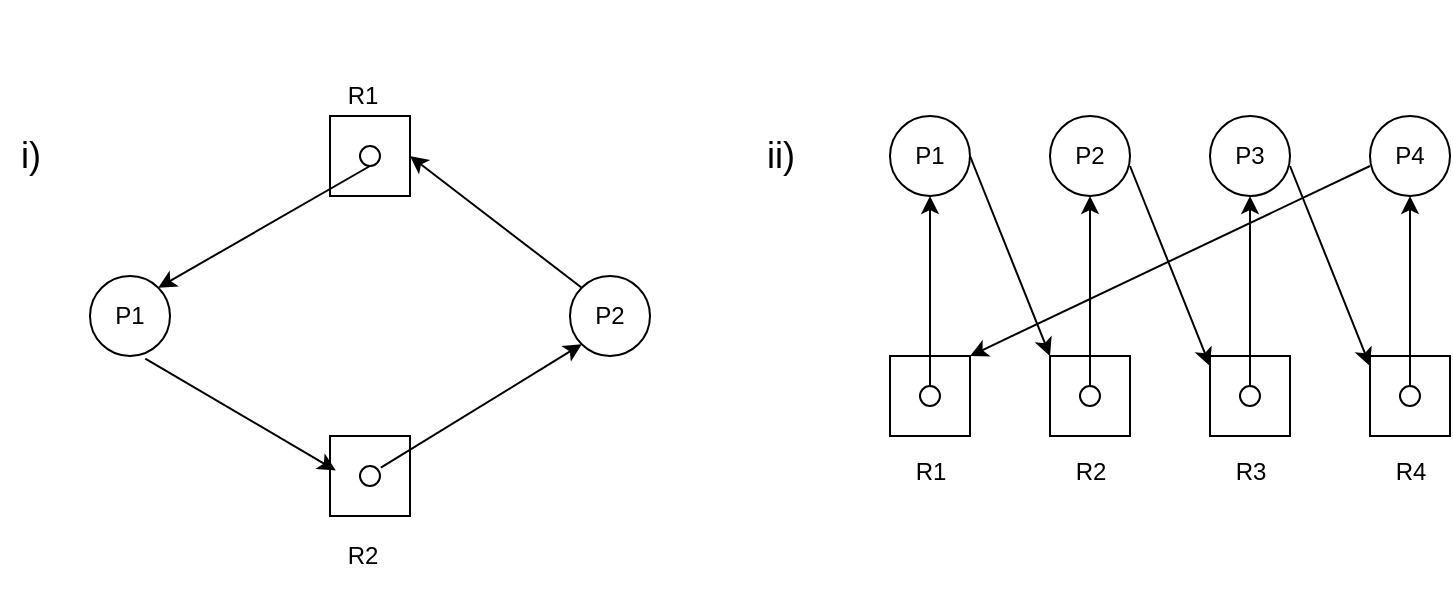 <mxfile version="20.3.3" type="device" pages="5"><diagram id="v3LoncxgX8jUWEHMxfAO" name="a"><mxGraphModel dx="944" dy="466" grid="1" gridSize="10" guides="1" tooltips="1" connect="1" arrows="1" fold="1" page="1" pageScale="1" pageWidth="827" pageHeight="1169" math="0" shadow="0"><root><mxCell id="0"/><mxCell id="1" parent="0"/><mxCell id="TJYvFnx91xzPyzdWBBf9-1" value="" style="rounded=0;whiteSpace=wrap;html=1;" vertex="1" parent="1"><mxGeometry x="240" y="120" width="40" height="40" as="geometry"/></mxCell><mxCell id="TJYvFnx91xzPyzdWBBf9-2" value="" style="ellipse;whiteSpace=wrap;html=1;aspect=fixed;" vertex="1" parent="1"><mxGeometry x="255" y="135" width="10" height="10" as="geometry"/></mxCell><mxCell id="TJYvFnx91xzPyzdWBBf9-3" value="" style="rounded=0;whiteSpace=wrap;html=1;" vertex="1" parent="1"><mxGeometry x="240" y="280" width="40" height="40" as="geometry"/></mxCell><mxCell id="TJYvFnx91xzPyzdWBBf9-4" value="" style="ellipse;whiteSpace=wrap;html=1;aspect=fixed;" vertex="1" parent="1"><mxGeometry x="255" y="295" width="10" height="10" as="geometry"/></mxCell><mxCell id="qr7Y1spGfUDi6qRzNvLR-1" value="P1" style="ellipse;whiteSpace=wrap;html=1;aspect=fixed;" vertex="1" parent="1"><mxGeometry x="120" y="200" width="40" height="40" as="geometry"/></mxCell><mxCell id="qr7Y1spGfUDi6qRzNvLR-2" value="P2" style="ellipse;whiteSpace=wrap;html=1;aspect=fixed;" vertex="1" parent="1"><mxGeometry x="360" y="200" width="40" height="40" as="geometry"/></mxCell><mxCell id="qr7Y1spGfUDi6qRzNvLR-3" value="&lt;font style=&quot;font-size: 12px;&quot;&gt;R1&lt;/font&gt;" style="text;html=1;align=center;verticalAlign=middle;resizable=0;points=[];autosize=1;strokeColor=none;fillColor=none;fontSize=48;" vertex="1" parent="1"><mxGeometry x="236" y="62" width="40" height="70" as="geometry"/></mxCell><mxCell id="qr7Y1spGfUDi6qRzNvLR-4" value="&lt;font style=&quot;font-size: 12px;&quot;&gt;R2&lt;/font&gt;" style="text;html=1;align=center;verticalAlign=middle;resizable=0;points=[];autosize=1;strokeColor=none;fillColor=none;fontSize=48;" vertex="1" parent="1"><mxGeometry x="236" y="292" width="40" height="70" as="geometry"/></mxCell><mxCell id="qr7Y1spGfUDi6qRzNvLR-5" value="" style="endArrow=classic;html=1;rounded=0;fontSize=12;exitX=0.5;exitY=1;exitDx=0;exitDy=0;entryX=1;entryY=0;entryDx=0;entryDy=0;" edge="1" parent="1" source="TJYvFnx91xzPyzdWBBf9-2" target="qr7Y1spGfUDi6qRzNvLR-1"><mxGeometry width="50" height="50" relative="1" as="geometry"><mxPoint x="140" y="200" as="sourcePoint"/><mxPoint x="190" y="150" as="targetPoint"/></mxGeometry></mxCell><mxCell id="qr7Y1spGfUDi6qRzNvLR-6" value="" style="endArrow=classic;html=1;rounded=0;fontSize=12;exitX=0.736;exitY=0.055;exitDx=0;exitDy=0;entryX=0;entryY=1;entryDx=0;entryDy=0;exitPerimeter=0;" edge="1" parent="1" source="qr7Y1spGfUDi6qRzNvLR-4" target="qr7Y1spGfUDi6qRzNvLR-2"><mxGeometry width="50" height="50" relative="1" as="geometry"><mxPoint x="308.93" y="200" as="sourcePoint"/><mxPoint x="203.072" y="260.858" as="targetPoint"/></mxGeometry></mxCell><mxCell id="qr7Y1spGfUDi6qRzNvLR-7" value="" style="endArrow=classic;html=1;rounded=0;fontSize=12;exitX=0.691;exitY=1.032;exitDx=0;exitDy=0;entryX=0.173;entryY=0.075;entryDx=0;entryDy=0;exitPerimeter=0;entryPerimeter=0;" edge="1" parent="1" source="qr7Y1spGfUDi6qRzNvLR-1" target="qr7Y1spGfUDi6qRzNvLR-4"><mxGeometry width="50" height="50" relative="1" as="geometry"><mxPoint x="215.86" y="269.57" as="sourcePoint"/><mxPoint x="110.002" y="330.428" as="targetPoint"/></mxGeometry></mxCell><mxCell id="qr7Y1spGfUDi6qRzNvLR-8" value="" style="endArrow=classic;html=1;rounded=0;fontSize=12;exitX=0;exitY=0;exitDx=0;exitDy=0;entryX=1;entryY=0.5;entryDx=0;entryDy=0;" edge="1" parent="1" source="qr7Y1spGfUDi6qRzNvLR-2" target="TJYvFnx91xzPyzdWBBf9-1"><mxGeometry width="50" height="50" relative="1" as="geometry"><mxPoint x="290" y="175" as="sourcePoint"/><mxPoint x="184.142" y="235.858" as="targetPoint"/></mxGeometry></mxCell><mxCell id="qr7Y1spGfUDi6qRzNvLR-10" value="P1" style="ellipse;whiteSpace=wrap;html=1;aspect=fixed;" vertex="1" parent="1"><mxGeometry x="520" y="120" width="40" height="40" as="geometry"/></mxCell><mxCell id="qr7Y1spGfUDi6qRzNvLR-11" value="P2" style="ellipse;whiteSpace=wrap;html=1;aspect=fixed;" vertex="1" parent="1"><mxGeometry x="600" y="120" width="40" height="40" as="geometry"/></mxCell><mxCell id="qr7Y1spGfUDi6qRzNvLR-12" value="P3" style="ellipse;whiteSpace=wrap;html=1;aspect=fixed;" vertex="1" parent="1"><mxGeometry x="680" y="120" width="40" height="40" as="geometry"/></mxCell><mxCell id="qr7Y1spGfUDi6qRzNvLR-13" value="P4" style="ellipse;whiteSpace=wrap;html=1;aspect=fixed;" vertex="1" parent="1"><mxGeometry x="760" y="120" width="40" height="40" as="geometry"/></mxCell><mxCell id="qr7Y1spGfUDi6qRzNvLR-14" value="" style="rounded=0;whiteSpace=wrap;html=1;" vertex="1" parent="1"><mxGeometry x="520" y="240" width="40" height="40" as="geometry"/></mxCell><mxCell id="qr7Y1spGfUDi6qRzNvLR-22" style="edgeStyle=orthogonalEdgeStyle;rounded=0;orthogonalLoop=1;jettySize=auto;html=1;exitX=0.5;exitY=0;exitDx=0;exitDy=0;entryX=0.5;entryY=1;entryDx=0;entryDy=0;fontSize=12;" edge="1" parent="1" source="qr7Y1spGfUDi6qRzNvLR-15" target="qr7Y1spGfUDi6qRzNvLR-10"><mxGeometry relative="1" as="geometry"/></mxCell><mxCell id="qr7Y1spGfUDi6qRzNvLR-15" value="" style="ellipse;whiteSpace=wrap;html=1;aspect=fixed;" vertex="1" parent="1"><mxGeometry x="535" y="255" width="10" height="10" as="geometry"/></mxCell><mxCell id="qr7Y1spGfUDi6qRzNvLR-16" value="" style="rounded=0;whiteSpace=wrap;html=1;" vertex="1" parent="1"><mxGeometry x="600" y="240" width="40" height="40" as="geometry"/></mxCell><mxCell id="qr7Y1spGfUDi6qRzNvLR-24" style="edgeStyle=orthogonalEdgeStyle;rounded=0;orthogonalLoop=1;jettySize=auto;html=1;exitX=0.5;exitY=0;exitDx=0;exitDy=0;entryX=0.5;entryY=1;entryDx=0;entryDy=0;fontSize=12;" edge="1" parent="1" source="qr7Y1spGfUDi6qRzNvLR-17" target="qr7Y1spGfUDi6qRzNvLR-11"><mxGeometry relative="1" as="geometry"/></mxCell><mxCell id="qr7Y1spGfUDi6qRzNvLR-17" value="" style="ellipse;whiteSpace=wrap;html=1;aspect=fixed;" vertex="1" parent="1"><mxGeometry x="615" y="255" width="10" height="10" as="geometry"/></mxCell><mxCell id="qr7Y1spGfUDi6qRzNvLR-18" value="" style="rounded=0;whiteSpace=wrap;html=1;" vertex="1" parent="1"><mxGeometry x="680" y="240" width="40" height="40" as="geometry"/></mxCell><mxCell id="qr7Y1spGfUDi6qRzNvLR-26" style="edgeStyle=orthogonalEdgeStyle;rounded=0;orthogonalLoop=1;jettySize=auto;html=1;entryX=0.5;entryY=1;entryDx=0;entryDy=0;fontSize=12;" edge="1" parent="1" source="qr7Y1spGfUDi6qRzNvLR-19" target="qr7Y1spGfUDi6qRzNvLR-12"><mxGeometry relative="1" as="geometry"/></mxCell><mxCell id="qr7Y1spGfUDi6qRzNvLR-19" value="" style="ellipse;whiteSpace=wrap;html=1;aspect=fixed;" vertex="1" parent="1"><mxGeometry x="695" y="255" width="10" height="10" as="geometry"/></mxCell><mxCell id="qr7Y1spGfUDi6qRzNvLR-20" value="" style="rounded=0;whiteSpace=wrap;html=1;" vertex="1" parent="1"><mxGeometry x="760" y="240" width="40" height="40" as="geometry"/></mxCell><mxCell id="qr7Y1spGfUDi6qRzNvLR-23" style="edgeStyle=orthogonalEdgeStyle;rounded=0;orthogonalLoop=1;jettySize=auto;html=1;exitX=0.5;exitY=0;exitDx=0;exitDy=0;entryX=0.5;entryY=1;entryDx=0;entryDy=0;fontSize=12;" edge="1" parent="1" source="qr7Y1spGfUDi6qRzNvLR-21" target="qr7Y1spGfUDi6qRzNvLR-13"><mxGeometry relative="1" as="geometry"/></mxCell><mxCell id="qr7Y1spGfUDi6qRzNvLR-21" value="" style="ellipse;whiteSpace=wrap;html=1;aspect=fixed;" vertex="1" parent="1"><mxGeometry x="775" y="255" width="10" height="10" as="geometry"/></mxCell><mxCell id="qr7Y1spGfUDi6qRzNvLR-27" value="" style="endArrow=classic;html=1;rounded=0;fontSize=12;entryX=0;entryY=0;entryDx=0;entryDy=0;exitX=1;exitY=0.5;exitDx=0;exitDy=0;" edge="1" parent="1" source="qr7Y1spGfUDi6qRzNvLR-10" target="qr7Y1spGfUDi6qRzNvLR-16"><mxGeometry width="50" height="50" relative="1" as="geometry"><mxPoint x="560" y="150" as="sourcePoint"/><mxPoint x="655.28" y="205.97" as="targetPoint"/></mxGeometry></mxCell><mxCell id="qr7Y1spGfUDi6qRzNvLR-28" value="" style="endArrow=classic;html=1;rounded=0;fontSize=12;entryX=0;entryY=0;entryDx=0;entryDy=0;exitX=1;exitY=0.5;exitDx=0;exitDy=0;" edge="1" parent="1"><mxGeometry width="50" height="50" relative="1" as="geometry"><mxPoint x="640.0" y="145" as="sourcePoint"/><mxPoint x="680" y="245" as="targetPoint"/></mxGeometry></mxCell><mxCell id="qr7Y1spGfUDi6qRzNvLR-29" value="" style="endArrow=classic;html=1;rounded=0;fontSize=12;entryX=0;entryY=0;entryDx=0;entryDy=0;exitX=1;exitY=0.5;exitDx=0;exitDy=0;" edge="1" parent="1"><mxGeometry width="50" height="50" relative="1" as="geometry"><mxPoint x="720.0" y="145" as="sourcePoint"/><mxPoint x="760" y="245" as="targetPoint"/></mxGeometry></mxCell><mxCell id="qr7Y1spGfUDi6qRzNvLR-30" value="" style="endArrow=classic;html=1;rounded=0;fontSize=12;exitX=0.5;exitY=1;exitDx=0;exitDy=0;entryX=1;entryY=0;entryDx=0;entryDy=0;" edge="1" parent="1" target="qr7Y1spGfUDi6qRzNvLR-14"><mxGeometry width="50" height="50" relative="1" as="geometry"><mxPoint x="760" y="145" as="sourcePoint"/><mxPoint x="654.142" y="205.858" as="targetPoint"/></mxGeometry></mxCell><mxCell id="qr7Y1spGfUDi6qRzNvLR-31" value="&lt;font style=&quot;font-size: 18px;&quot;&gt;i)&lt;/font&gt;" style="text;html=1;align=center;verticalAlign=middle;resizable=0;points=[];autosize=1;strokeColor=none;fillColor=none;fontSize=12;" vertex="1" parent="1"><mxGeometry x="75" y="120" width="30" height="40" as="geometry"/></mxCell><mxCell id="qr7Y1spGfUDi6qRzNvLR-32" value="&lt;font style=&quot;font-size: 18px;&quot;&gt;ii)&lt;/font&gt;" style="text;html=1;align=center;verticalAlign=middle;resizable=0;points=[];autosize=1;strokeColor=none;fillColor=none;fontSize=12;" vertex="1" parent="1"><mxGeometry x="445" y="120" width="40" height="40" as="geometry"/></mxCell><mxCell id="qr7Y1spGfUDi6qRzNvLR-33" value="&lt;font style=&quot;font-size: 12px;&quot;&gt;R2&lt;/font&gt;" style="text;html=1;align=center;verticalAlign=middle;resizable=0;points=[];autosize=1;strokeColor=none;fillColor=none;fontSize=48;" vertex="1" parent="1"><mxGeometry x="600" y="250" width="40" height="70" as="geometry"/></mxCell><mxCell id="qr7Y1spGfUDi6qRzNvLR-34" value="&lt;font style=&quot;font-size: 12px;&quot;&gt;R1&lt;/font&gt;" style="text;html=1;align=center;verticalAlign=middle;resizable=0;points=[];autosize=1;strokeColor=none;fillColor=none;fontSize=48;" vertex="1" parent="1"><mxGeometry x="520" y="250" width="40" height="70" as="geometry"/></mxCell><mxCell id="qr7Y1spGfUDi6qRzNvLR-35" value="&lt;font style=&quot;font-size: 12px;&quot;&gt;R3&lt;/font&gt;" style="text;html=1;align=center;verticalAlign=middle;resizable=0;points=[];autosize=1;strokeColor=none;fillColor=none;fontSize=48;" vertex="1" parent="1"><mxGeometry x="680" y="250" width="40" height="70" as="geometry"/></mxCell><mxCell id="qr7Y1spGfUDi6qRzNvLR-36" value="&lt;font style=&quot;font-size: 12px;&quot;&gt;R4&lt;/font&gt;" style="text;html=1;align=center;verticalAlign=middle;resizable=0;points=[];autosize=1;strokeColor=none;fillColor=none;fontSize=48;" vertex="1" parent="1"><mxGeometry x="760" y="250" width="40" height="70" as="geometry"/></mxCell></root></mxGraphModel></diagram><diagram id="GZZbVJh6uhakRV_mck1b" name="b"><mxGraphModel dx="1038" dy="1682" grid="1" gridSize="10" guides="1" tooltips="1" connect="1" arrows="1" fold="1" page="1" pageScale="1" pageWidth="827" pageHeight="1169" math="0" shadow="0"><root><mxCell id="0"/><mxCell id="1" parent="0"/><mxCell id="VwDyxKgdgccK2MqTfY1r-1" value="P1" style="ellipse;whiteSpace=wrap;html=1;aspect=fixed;" vertex="1" parent="1"><mxGeometry x="160" y="120" width="40" height="40" as="geometry"/></mxCell><mxCell id="VwDyxKgdgccK2MqTfY1r-2" value="P3" style="ellipse;whiteSpace=wrap;html=1;aspect=fixed;" vertex="1" parent="1"><mxGeometry x="480" y="120" width="40" height="40" as="geometry"/></mxCell><mxCell id="VwDyxKgdgccK2MqTfY1r-3" value="P2" style="ellipse;whiteSpace=wrap;html=1;aspect=fixed;" vertex="1" parent="1"><mxGeometry x="320" y="120" width="40" height="40" as="geometry"/></mxCell><mxCell id="VwDyxKgdgccK2MqTfY1r-5" value="" style="rounded=0;whiteSpace=wrap;html=1;" vertex="1" parent="1"><mxGeometry x="240" y="40" width="40" height="40" as="geometry"/></mxCell><mxCell id="VwDyxKgdgccK2MqTfY1r-6" value="" style="ellipse;whiteSpace=wrap;html=1;aspect=fixed;" vertex="1" parent="1"><mxGeometry x="255" y="55" width="10" height="10" as="geometry"/></mxCell><mxCell id="VwDyxKgdgccK2MqTfY1r-7" value="" style="rounded=0;whiteSpace=wrap;html=1;" vertex="1" parent="1"><mxGeometry x="400" y="40" width="40" height="40" as="geometry"/></mxCell><mxCell id="VwDyxKgdgccK2MqTfY1r-8" value="" style="ellipse;whiteSpace=wrap;html=1;aspect=fixed;" vertex="1" parent="1"><mxGeometry x="415" y="55" width="10" height="10" as="geometry"/></mxCell><mxCell id="VwDyxKgdgccK2MqTfY1r-9" value="" style="rounded=0;whiteSpace=wrap;html=1;" vertex="1" parent="1"><mxGeometry x="240" y="200" width="40" height="40" as="geometry"/></mxCell><mxCell id="VwDyxKgdgccK2MqTfY1r-10" value="" style="ellipse;whiteSpace=wrap;html=1;aspect=fixed;" vertex="1" parent="1"><mxGeometry x="254" y="207" width="10" height="10" as="geometry"/></mxCell><mxCell id="VwDyxKgdgccK2MqTfY1r-11" value="" style="ellipse;whiteSpace=wrap;html=1;aspect=fixed;" vertex="1" parent="1"><mxGeometry x="255" y="225" width="10" height="10" as="geometry"/></mxCell><mxCell id="VwDyxKgdgccK2MqTfY1r-12" value="R1" style="text;html=1;align=center;verticalAlign=middle;resizable=0;points=[];autosize=1;strokeColor=none;fillColor=none;" vertex="1" parent="1"><mxGeometry x="270" y="15" width="40" height="30" as="geometry"/></mxCell><mxCell id="VwDyxKgdgccK2MqTfY1r-13" value="R2" style="text;html=1;align=center;verticalAlign=middle;resizable=0;points=[];autosize=1;strokeColor=none;fillColor=none;" vertex="1" parent="1"><mxGeometry x="440" y="15" width="40" height="30" as="geometry"/></mxCell><mxCell id="VwDyxKgdgccK2MqTfY1r-14" value="R3" style="text;html=1;align=center;verticalAlign=middle;resizable=0;points=[];autosize=1;strokeColor=none;fillColor=none;" vertex="1" parent="1"><mxGeometry x="200" y="210" width="40" height="30" as="geometry"/></mxCell><mxCell id="VwDyxKgdgccK2MqTfY1r-16" value="" style="endArrow=classic;html=1;rounded=0;exitX=0.5;exitY=0;exitDx=0;exitDy=0;entryX=0;entryY=1;entryDx=0;entryDy=0;" edge="1" parent="1" source="VwDyxKgdgccK2MqTfY1r-1" target="VwDyxKgdgccK2MqTfY1r-5"><mxGeometry width="50" height="50" relative="1" as="geometry"><mxPoint x="110" y="160" as="sourcePoint"/><mxPoint x="160" y="110" as="targetPoint"/></mxGeometry></mxCell><mxCell id="VwDyxKgdgccK2MqTfY1r-17" value="" style="endArrow=classic;html=1;rounded=0;exitX=1;exitY=0.5;exitDx=0;exitDy=0;entryX=0;entryY=1;entryDx=0;entryDy=0;" edge="1" parent="1" source="VwDyxKgdgccK2MqTfY1r-10"><mxGeometry width="50" height="50" relative="1" as="geometry"><mxPoint x="280" y="200" as="sourcePoint"/><mxPoint x="340" y="160" as="targetPoint"/></mxGeometry></mxCell><mxCell id="VwDyxKgdgccK2MqTfY1r-18" value="" style="endArrow=classic;html=1;rounded=0;exitX=0.5;exitY=0;exitDx=0;exitDy=0;entryX=0;entryY=1;entryDx=0;entryDy=0;" edge="1" parent="1"><mxGeometry width="50" height="50" relative="1" as="geometry"><mxPoint x="340" y="120" as="sourcePoint"/><mxPoint x="400" y="80" as="targetPoint"/></mxGeometry></mxCell><mxCell id="VwDyxKgdgccK2MqTfY1r-19" value="" style="endArrow=classic;html=1;rounded=0;exitX=0;exitY=1;exitDx=0;exitDy=0;entryX=0.5;entryY=1;entryDx=0;entryDy=0;" edge="1" parent="1" source="VwDyxKgdgccK2MqTfY1r-11" target="VwDyxKgdgccK2MqTfY1r-1"><mxGeometry width="50" height="50" relative="1" as="geometry"><mxPoint x="150" y="240" as="sourcePoint"/><mxPoint x="210" y="200" as="targetPoint"/></mxGeometry></mxCell><mxCell id="VwDyxKgdgccK2MqTfY1r-20" value="" style="endArrow=classic;html=1;rounded=0;exitX=0.5;exitY=1;exitDx=0;exitDy=0;entryX=0;entryY=0;entryDx=0;entryDy=0;" edge="1" parent="1" source="VwDyxKgdgccK2MqTfY1r-8" target="VwDyxKgdgccK2MqTfY1r-2"><mxGeometry width="50" height="50" relative="1" as="geometry"><mxPoint x="462" y="92" as="sourcePoint"/><mxPoint x="538" y="40" as="targetPoint"/></mxGeometry></mxCell><mxCell id="VwDyxKgdgccK2MqTfY1r-21" value="" style="endArrow=classic;html=1;rounded=0;exitX=0;exitY=1;exitDx=0;exitDy=0;entryX=1;entryY=0.75;entryDx=0;entryDy=0;" edge="1" parent="1" source="VwDyxKgdgccK2MqTfY1r-2" target="VwDyxKgdgccK2MqTfY1r-9"><mxGeometry width="50" height="50" relative="1" as="geometry"><mxPoint x="350" y="130" as="sourcePoint"/><mxPoint x="410" y="90" as="targetPoint"/></mxGeometry></mxCell><mxCell id="VwDyxKgdgccK2MqTfY1r-22" value="" style="endArrow=classic;html=1;rounded=0;exitX=0.5;exitY=1;exitDx=0;exitDy=0;entryX=0;entryY=0;entryDx=0;entryDy=0;" edge="1" parent="1"><mxGeometry width="50" height="50" relative="1" as="geometry"><mxPoint x="264" y="65" as="sourcePoint"/><mxPoint x="329.858" y="125.858" as="targetPoint"/></mxGeometry></mxCell><mxCell id="VwDyxKgdgccK2MqTfY1r-23" value="&lt;font style=&quot;font-size: 18px;&quot;&gt;Here P1, P2, and P3 &lt;br&gt;are all deadlocked.&lt;/font&gt;" style="text;html=1;align=center;verticalAlign=middle;resizable=0;points=[];autosize=1;strokeColor=none;fillColor=none;" vertex="1" parent="1"><mxGeometry x="480" y="55" width="190" height="60" as="geometry"/></mxCell><mxCell id="VwDyxKgdgccK2MqTfY1r-24" value="P1" style="ellipse;whiteSpace=wrap;html=1;aspect=fixed;" vertex="1" parent="1"><mxGeometry x="240" y="475" width="40" height="40" as="geometry"/></mxCell><mxCell id="VwDyxKgdgccK2MqTfY1r-25" value="P4" style="ellipse;whiteSpace=wrap;html=1;aspect=fixed;" vertex="1" parent="1"><mxGeometry x="477" y="550" width="40" height="40" as="geometry"/></mxCell><mxCell id="VwDyxKgdgccK2MqTfY1r-26" value="P3" style="ellipse;whiteSpace=wrap;html=1;aspect=fixed;" vertex="1" parent="1"><mxGeometry x="400" y="475" width="40" height="40" as="geometry"/></mxCell><mxCell id="VwDyxKgdgccK2MqTfY1r-27" value="" style="rounded=0;whiteSpace=wrap;html=1;" vertex="1" parent="1"><mxGeometry x="320" y="395" width="40" height="40" as="geometry"/></mxCell><mxCell id="VwDyxKgdgccK2MqTfY1r-28" value="" style="ellipse;whiteSpace=wrap;html=1;aspect=fixed;" vertex="1" parent="1"><mxGeometry x="335" y="420" width="10" height="10" as="geometry"/></mxCell><mxCell id="VwDyxKgdgccK2MqTfY1r-31" value="" style="rounded=0;whiteSpace=wrap;html=1;" vertex="1" parent="1"><mxGeometry x="320" y="555" width="40" height="40" as="geometry"/></mxCell><mxCell id="VwDyxKgdgccK2MqTfY1r-32" value="" style="ellipse;whiteSpace=wrap;html=1;aspect=fixed;" vertex="1" parent="1"><mxGeometry x="334" y="562" width="10" height="10" as="geometry"/></mxCell><mxCell id="VwDyxKgdgccK2MqTfY1r-33" value="" style="ellipse;whiteSpace=wrap;html=1;aspect=fixed;" vertex="1" parent="1"><mxGeometry x="335" y="580" width="10" height="10" as="geometry"/></mxCell><mxCell id="VwDyxKgdgccK2MqTfY1r-34" value="R1" style="text;html=1;align=center;verticalAlign=middle;resizable=0;points=[];autosize=1;strokeColor=none;fillColor=none;" vertex="1" parent="1"><mxGeometry x="350" y="370" width="40" height="30" as="geometry"/></mxCell><mxCell id="VwDyxKgdgccK2MqTfY1r-36" value="R2" style="text;html=1;align=center;verticalAlign=middle;resizable=0;points=[];autosize=1;strokeColor=none;fillColor=none;" vertex="1" parent="1"><mxGeometry x="280" y="565" width="40" height="30" as="geometry"/></mxCell><mxCell id="VwDyxKgdgccK2MqTfY1r-37" value="" style="endArrow=classic;html=1;rounded=0;exitX=0.5;exitY=0;exitDx=0;exitDy=0;entryX=0;entryY=1;entryDx=0;entryDy=0;" edge="1" parent="1" source="VwDyxKgdgccK2MqTfY1r-24" target="VwDyxKgdgccK2MqTfY1r-27"><mxGeometry width="50" height="50" relative="1" as="geometry"><mxPoint x="190" y="515" as="sourcePoint"/><mxPoint x="240" y="465" as="targetPoint"/></mxGeometry></mxCell><mxCell id="VwDyxKgdgccK2MqTfY1r-39" value="" style="endArrow=classic;html=1;rounded=0;exitX=-0.18;exitY=1.267;exitDx=0;exitDy=0;entryX=0;entryY=0.5;entryDx=0;entryDy=0;exitPerimeter=0;" edge="1" parent="1" source="VwDyxKgdgccK2MqTfY1r-34" target="VwDyxKgdgccK2MqTfY1r-48"><mxGeometry width="50" height="50" relative="1" as="geometry"><mxPoint x="420" y="475" as="sourcePoint"/><mxPoint x="480" y="435" as="targetPoint"/></mxGeometry></mxCell><mxCell id="VwDyxKgdgccK2MqTfY1r-40" value="" style="endArrow=classic;html=1;rounded=0;exitX=0;exitY=1;exitDx=0;exitDy=0;entryX=0.5;entryY=1;entryDx=0;entryDy=0;" edge="1" parent="1" source="VwDyxKgdgccK2MqTfY1r-33" target="VwDyxKgdgccK2MqTfY1r-24"><mxGeometry width="50" height="50" relative="1" as="geometry"><mxPoint x="230" y="595" as="sourcePoint"/><mxPoint x="290" y="555" as="targetPoint"/></mxGeometry></mxCell><mxCell id="VwDyxKgdgccK2MqTfY1r-42" value="" style="endArrow=classic;html=1;rounded=0;exitX=1;exitY=0;exitDx=0;exitDy=0;entryX=-0.01;entryY=0.73;entryDx=0;entryDy=0;entryPerimeter=0;" edge="1" parent="1" source="VwDyxKgdgccK2MqTfY1r-32" target="VwDyxKgdgccK2MqTfY1r-25"><mxGeometry width="50" height="50" relative="1" as="geometry"><mxPoint x="430" y="485" as="sourcePoint"/><mxPoint x="490" y="445" as="targetPoint"/></mxGeometry></mxCell><mxCell id="VwDyxKgdgccK2MqTfY1r-43" value="" style="endArrow=classic;html=1;rounded=0;entryX=0;entryY=0;entryDx=0;entryDy=0;" edge="1" parent="1"><mxGeometry width="50" height="50" relative="1" as="geometry"><mxPoint x="344" y="430" as="sourcePoint"/><mxPoint x="409.858" y="480.858" as="targetPoint"/></mxGeometry></mxCell><mxCell id="VwDyxKgdgccK2MqTfY1r-44" value="&lt;span style=&quot;font-size: 18px;&quot;&gt;Resource allocation graph&amp;nbsp;&lt;br&gt;&lt;/span&gt;&lt;span style=&quot;font-size: 18px;&quot;&gt;with a cycle but no deadlock&lt;/span&gt;" style="text;html=1;align=center;verticalAlign=middle;resizable=0;points=[];autosize=1;strokeColor=none;fillColor=none;" vertex="1" parent="1"><mxGeometry x="500" y="455" width="250" height="60" as="geometry"/></mxCell><mxCell id="VwDyxKgdgccK2MqTfY1r-45" value="&lt;font style=&quot;font-size: 48px;&quot;&gt;A&lt;/font&gt;" style="text;html=1;align=center;verticalAlign=middle;resizable=0;points=[];autosize=1;strokeColor=none;fillColor=none;fontSize=18;" vertex="1" parent="1"><mxGeometry x="90" y="-15" width="60" height="70" as="geometry"/></mxCell><mxCell id="VwDyxKgdgccK2MqTfY1r-46" value="B" style="text;html=1;align=center;verticalAlign=middle;resizable=0;points=[];autosize=1;strokeColor=none;fillColor=none;fontSize=48;" vertex="1" parent="1"><mxGeometry x="110" y="310" width="60" height="70" as="geometry"/></mxCell><mxCell id="VwDyxKgdgccK2MqTfY1r-47" value="" style="ellipse;whiteSpace=wrap;html=1;aspect=fixed;" vertex="1" parent="1"><mxGeometry x="335" y="400" width="10" height="10" as="geometry"/></mxCell><mxCell id="VwDyxKgdgccK2MqTfY1r-48" value="P2" style="ellipse;whiteSpace=wrap;html=1;aspect=fixed;" vertex="1" parent="1"><mxGeometry x="440" y="395" width="40" height="40" as="geometry"/></mxCell><mxCell id="VwDyxKgdgccK2MqTfY1r-49" value="" style="endArrow=classic;html=1;rounded=0;exitX=0.5;exitY=1;exitDx=0;exitDy=0;" edge="1" parent="1" source="VwDyxKgdgccK2MqTfY1r-26"><mxGeometry width="50" height="50" relative="1" as="geometry"><mxPoint x="346.464" y="598.536" as="sourcePoint"/><mxPoint x="360" y="560" as="targetPoint"/></mxGeometry></mxCell></root></mxGraphModel></diagram><diagram id="bKJNSdYXRfP6aWc1JRq9" name="c"><mxGraphModel dx="1038" dy="571" grid="1" gridSize="10" guides="1" tooltips="1" connect="1" arrows="1" fold="1" page="1" pageScale="1" pageWidth="827" pageHeight="1169" math="0" shadow="0"><root><mxCell id="0"/><mxCell id="1" parent="0"/><mxCell id="CsUxjYFDXoRXQ0trhWEI-1" value="P1" style="ellipse;whiteSpace=wrap;html=1;aspect=fixed;" vertex="1" parent="1"><mxGeometry x="230" y="110" width="50" height="50" as="geometry"/></mxCell><mxCell id="sjqRq5ErTD8AOcFA6KqA-1" value="" style="rounded=0;whiteSpace=wrap;html=1;" vertex="1" parent="1"><mxGeometry x="220" y="240" width="60" height="60" as="geometry"/></mxCell><mxCell id="sjqRq5ErTD8AOcFA6KqA-2" value="" style="ellipse;whiteSpace=wrap;html=1;aspect=fixed;" vertex="1" parent="1"><mxGeometry x="234" y="247" width="10" height="10" as="geometry"/></mxCell><mxCell id="sjqRq5ErTD8AOcFA6KqA-12" style="edgeStyle=orthogonalEdgeStyle;rounded=0;orthogonalLoop=1;jettySize=auto;html=1;entryX=0;entryY=1;entryDx=0;entryDy=0;fontSize=18;" edge="1" parent="1" source="sjqRq5ErTD8AOcFA6KqA-3" target="sjqRq5ErTD8AOcFA6KqA-8"><mxGeometry relative="1" as="geometry"/></mxCell><mxCell id="sjqRq5ErTD8AOcFA6KqA-3" value="" style="ellipse;whiteSpace=wrap;html=1;aspect=fixed;" vertex="1" parent="1"><mxGeometry x="265" y="275" width="10" height="10" as="geometry"/></mxCell><mxCell id="sjqRq5ErTD8AOcFA6KqA-11" style="edgeStyle=orthogonalEdgeStyle;rounded=0;orthogonalLoop=1;jettySize=auto;html=1;exitX=1;exitY=0.5;exitDx=0;exitDy=0;entryX=0;entryY=0.5;entryDx=0;entryDy=0;fontSize=18;" edge="1" parent="1" source="sjqRq5ErTD8AOcFA6KqA-4" target="sjqRq5ErTD8AOcFA6KqA-8"><mxGeometry relative="1" as="geometry"/></mxCell><mxCell id="sjqRq5ErTD8AOcFA6KqA-4" value="" style="ellipse;whiteSpace=wrap;html=1;aspect=fixed;" vertex="1" parent="1"><mxGeometry x="260" y="257" width="10" height="10" as="geometry"/></mxCell><mxCell id="sjqRq5ErTD8AOcFA6KqA-5" value="" style="rounded=0;whiteSpace=wrap;html=1;" vertex="1" parent="1"><mxGeometry x="404" y="120" width="40" height="40" as="geometry"/></mxCell><mxCell id="sjqRq5ErTD8AOcFA6KqA-16" style="edgeStyle=orthogonalEdgeStyle;rounded=0;orthogonalLoop=1;jettySize=auto;html=1;exitX=1;exitY=0.5;exitDx=0;exitDy=0;entryX=0;entryY=0.5;entryDx=0;entryDy=0;fontSize=18;" edge="1" parent="1" source="sjqRq5ErTD8AOcFA6KqA-7" target="sjqRq5ErTD8AOcFA6KqA-14"><mxGeometry relative="1" as="geometry"/></mxCell><mxCell id="sjqRq5ErTD8AOcFA6KqA-7" value="" style="ellipse;whiteSpace=wrap;html=1;aspect=fixed;" vertex="1" parent="1"><mxGeometry x="425" y="135" width="10" height="10" as="geometry"/></mxCell><mxCell id="sjqRq5ErTD8AOcFA6KqA-13" style="edgeStyle=orthogonalEdgeStyle;rounded=0;orthogonalLoop=1;jettySize=auto;html=1;exitX=0.5;exitY=0;exitDx=0;exitDy=0;entryX=0.5;entryY=1;entryDx=0;entryDy=0;fontSize=18;" edge="1" parent="1" source="sjqRq5ErTD8AOcFA6KqA-8" target="sjqRq5ErTD8AOcFA6KqA-5"><mxGeometry relative="1" as="geometry"/></mxCell><mxCell id="sjqRq5ErTD8AOcFA6KqA-8" value="P2" style="ellipse;whiteSpace=wrap;html=1;aspect=fixed;" vertex="1" parent="1"><mxGeometry x="399" y="237" width="50" height="50" as="geometry"/></mxCell><mxCell id="sjqRq5ErTD8AOcFA6KqA-9" value="" style="endArrow=classic;html=1;rounded=0;fontSize=18;exitX=0.5;exitY=0;exitDx=0;exitDy=0;entryX=0;entryY=1;entryDx=0;entryDy=0;" edge="1" parent="1" source="sjqRq5ErTD8AOcFA6KqA-2" target="CsUxjYFDXoRXQ0trhWEI-1"><mxGeometry width="50" height="50" relative="1" as="geometry"><mxPoint x="200" y="210" as="sourcePoint"/><mxPoint x="250" y="160" as="targetPoint"/></mxGeometry></mxCell><mxCell id="sjqRq5ErTD8AOcFA6KqA-10" value="" style="endArrow=classic;html=1;rounded=0;fontSize=18;entryX=0.75;entryY=0;entryDx=0;entryDy=0;" edge="1" parent="1" target="sjqRq5ErTD8AOcFA6KqA-1"><mxGeometry width="50" height="50" relative="1" as="geometry"><mxPoint x="265" y="160" as="sourcePoint"/><mxPoint x="100" y="240" as="targetPoint"/></mxGeometry></mxCell><mxCell id="sjqRq5ErTD8AOcFA6KqA-14" value="P3" style="ellipse;whiteSpace=wrap;html=1;aspect=fixed;" vertex="1" parent="1"><mxGeometry x="520" y="115" width="50" height="50" as="geometry"/></mxCell><mxCell id="sjqRq5ErTD8AOcFA6KqA-21" style="edgeStyle=orthogonalEdgeStyle;rounded=0;orthogonalLoop=1;jettySize=auto;html=1;exitX=1;exitY=0.5;exitDx=0;exitDy=0;fontSize=18;" edge="1" parent="1" source="sjqRq5ErTD8AOcFA6KqA-17" target="sjqRq5ErTD8AOcFA6KqA-18"><mxGeometry relative="1" as="geometry"/></mxCell><mxCell id="sjqRq5ErTD8AOcFA6KqA-17" value="P1" style="ellipse;whiteSpace=wrap;html=1;aspect=fixed;" vertex="1" parent="1"><mxGeometry x="110" y="475" width="50" height="50" as="geometry"/></mxCell><mxCell id="sjqRq5ErTD8AOcFA6KqA-18" value="" style="rounded=0;whiteSpace=wrap;html=1;" vertex="1" parent="1"><mxGeometry x="240" y="480" width="80" height="40" as="geometry"/></mxCell><mxCell id="sjqRq5ErTD8AOcFA6KqA-19" value="" style="ellipse;whiteSpace=wrap;html=1;aspect=fixed;" vertex="1" parent="1"><mxGeometry x="254" y="494" width="10" height="10" as="geometry"/></mxCell><mxCell id="sjqRq5ErTD8AOcFA6KqA-20" value="" style="ellipse;whiteSpace=wrap;html=1;aspect=fixed;" vertex="1" parent="1"><mxGeometry x="295" y="495" width="10" height="10" as="geometry"/></mxCell><mxCell id="sjqRq5ErTD8AOcFA6KqA-22" value="P2" style="ellipse;whiteSpace=wrap;html=1;aspect=fixed;" vertex="1" parent="1"><mxGeometry x="399" y="390" width="50" height="50" as="geometry"/></mxCell><mxCell id="sjqRq5ErTD8AOcFA6KqA-23" value="P3" style="ellipse;whiteSpace=wrap;html=1;aspect=fixed;" vertex="1" parent="1"><mxGeometry x="399" y="521" width="50" height="50" as="geometry"/></mxCell><mxCell id="sjqRq5ErTD8AOcFA6KqA-24" value="" style="rounded=0;whiteSpace=wrap;html=1;" vertex="1" parent="1"><mxGeometry x="520" y="480" width="80" height="40" as="geometry"/></mxCell><mxCell id="sjqRq5ErTD8AOcFA6KqA-25" value="" style="ellipse;whiteSpace=wrap;html=1;aspect=fixed;" vertex="1" parent="1"><mxGeometry x="534" y="494" width="10" height="10" as="geometry"/></mxCell><mxCell id="sjqRq5ErTD8AOcFA6KqA-26" value="" style="ellipse;whiteSpace=wrap;html=1;aspect=fixed;" vertex="1" parent="1"><mxGeometry x="575" y="495" width="10" height="10" as="geometry"/></mxCell><mxCell id="sjqRq5ErTD8AOcFA6KqA-28" value="" style="endArrow=classic;html=1;rounded=0;fontSize=18;exitX=1;exitY=0;exitDx=0;exitDy=0;entryX=0;entryY=1;entryDx=0;entryDy=0;" edge="1" parent="1" source="sjqRq5ErTD8AOcFA6KqA-20" target="sjqRq5ErTD8AOcFA6KqA-22"><mxGeometry width="50" height="50" relative="1" as="geometry"><mxPoint x="200" y="480" as="sourcePoint"/><mxPoint x="250" y="430" as="targetPoint"/></mxGeometry></mxCell><mxCell id="sjqRq5ErTD8AOcFA6KqA-29" value="" style="endArrow=classic;html=1;rounded=0;fontSize=18;exitX=1;exitY=0.5;exitDx=0;exitDy=0;entryX=0.25;entryY=0;entryDx=0;entryDy=0;" edge="1" parent="1" source="sjqRq5ErTD8AOcFA6KqA-22" target="sjqRq5ErTD8AOcFA6KqA-24"><mxGeometry width="50" height="50" relative="1" as="geometry"><mxPoint x="313.536" y="506.464" as="sourcePoint"/><mxPoint x="416.322" y="442.678" as="targetPoint"/></mxGeometry></mxCell><mxCell id="sjqRq5ErTD8AOcFA6KqA-30" value="" style="endArrow=classic;html=1;rounded=0;fontSize=18;exitX=0.5;exitY=1;exitDx=0;exitDy=0;entryX=1;entryY=0.5;entryDx=0;entryDy=0;" edge="1" parent="1" source="sjqRq5ErTD8AOcFA6KqA-26" target="sjqRq5ErTD8AOcFA6KqA-23"><mxGeometry width="50" height="50" relative="1" as="geometry"><mxPoint x="560" y="600" as="sourcePoint"/><mxPoint x="610" y="550" as="targetPoint"/></mxGeometry></mxCell><mxCell id="sjqRq5ErTD8AOcFA6KqA-31" value="" style="endArrow=classic;html=1;rounded=0;fontSize=18;exitX=0;exitY=0.5;exitDx=0;exitDy=0;entryX=0.75;entryY=1;entryDx=0;entryDy=0;" edge="1" parent="1" source="sjqRq5ErTD8AOcFA6KqA-23" target="sjqRq5ErTD8AOcFA6KqA-18"><mxGeometry width="50" height="50" relative="1" as="geometry"><mxPoint x="390" y="370" as="sourcePoint"/><mxPoint x="440" y="320" as="targetPoint"/></mxGeometry></mxCell><mxCell id="sjqRq5ErTD8AOcFA6KqA-32" value="R1" style="text;html=1;align=center;verticalAlign=middle;resizable=0;points=[];autosize=1;strokeColor=none;fillColor=none;fontSize=18;" vertex="1" parent="1"><mxGeometry x="175" y="250" width="50" height="40" as="geometry"/></mxCell><mxCell id="sjqRq5ErTD8AOcFA6KqA-33" value="R2" style="text;html=1;align=center;verticalAlign=middle;resizable=0;points=[];autosize=1;strokeColor=none;fillColor=none;fontSize=18;" vertex="1" parent="1"><mxGeometry x="399" y="80" width="50" height="40" as="geometry"/></mxCell><mxCell id="sjqRq5ErTD8AOcFA6KqA-34" value="R1" style="text;html=1;align=center;verticalAlign=middle;resizable=0;points=[];autosize=1;strokeColor=none;fillColor=none;fontSize=18;" vertex="1" parent="1"><mxGeometry x="253" y="449" width="50" height="40" as="geometry"/></mxCell><mxCell id="sjqRq5ErTD8AOcFA6KqA-35" value="R2" style="text;html=1;align=center;verticalAlign=middle;resizable=0;points=[];autosize=1;strokeColor=none;fillColor=none;fontSize=18;" vertex="1" parent="1"><mxGeometry x="555" y="440" width="50" height="40" as="geometry"/></mxCell><mxCell id="sjqRq5ErTD8AOcFA6KqA-36" value="Expedient state but &lt;br&gt;no deadlock" style="text;html=1;align=center;verticalAlign=middle;resizable=0;points=[];autosize=1;strokeColor=none;fillColor=none;fontSize=18;" vertex="1" parent="1"><mxGeometry x="440" y="200" width="180" height="60" as="geometry"/></mxCell><mxCell id="sjqRq5ErTD8AOcFA6KqA-37" value="knot but no &lt;br&gt;deadlock" style="text;html=1;align=center;verticalAlign=middle;resizable=0;points=[];autosize=1;strokeColor=none;fillColor=none;fontSize=18;" vertex="1" parent="1"><mxGeometry x="134" y="400" width="110" height="60" as="geometry"/></mxCell><mxCell id="li-KOh3skc_G7kzkTjRk-1" value="" style="rounded=0;whiteSpace=wrap;html=1;" vertex="1" parent="1"><mxGeometry x="560" y="840" width="40" height="40" as="geometry"/></mxCell><mxCell id="li-KOh3skc_G7kzkTjRk-2" value="" style="ellipse;whiteSpace=wrap;html=1;aspect=fixed;" vertex="1" parent="1"><mxGeometry x="575" y="855" width="10" height="10" as="geometry"/></mxCell><mxCell id="li-KOh3skc_G7kzkTjRk-3" value="" style="rounded=0;whiteSpace=wrap;html=1;" vertex="1" parent="1"><mxGeometry x="280" y="840" width="40" height="40" as="geometry"/></mxCell><mxCell id="li-KOh3skc_G7kzkTjRk-4" value="" style="ellipse;whiteSpace=wrap;html=1;aspect=fixed;" vertex="1" parent="1"><mxGeometry x="295" y="855" width="10" height="10" as="geometry"/></mxCell><mxCell id="li-KOh3skc_G7kzkTjRk-5" value="P1" style="ellipse;whiteSpace=wrap;html=1;aspect=fixed;" vertex="1" parent="1"><mxGeometry x="240" y="760" width="40" height="40" as="geometry"/></mxCell><mxCell id="li-KOh3skc_G7kzkTjRk-6" value="P2" style="ellipse;whiteSpace=wrap;html=1;aspect=fixed;" vertex="1" parent="1"><mxGeometry x="410" y="920" width="40" height="40" as="geometry"/></mxCell><mxCell id="li-KOh3skc_G7kzkTjRk-7" value="&lt;font style=&quot;font-size: 12px;&quot;&gt;R2&lt;/font&gt;" style="text;html=1;align=center;verticalAlign=middle;resizable=0;points=[];autosize=1;strokeColor=none;fillColor=none;fontSize=48;" vertex="1" parent="1"><mxGeometry x="590" y="820" width="40" height="70" as="geometry"/></mxCell><mxCell id="li-KOh3skc_G7kzkTjRk-8" value="&lt;font style=&quot;font-size: 12px;&quot;&gt;R1&lt;/font&gt;" style="text;html=1;align=center;verticalAlign=middle;resizable=0;points=[];autosize=1;strokeColor=none;fillColor=none;fontSize=48;" vertex="1" parent="1"><mxGeometry x="250" y="820" width="40" height="70" as="geometry"/></mxCell><mxCell id="li-KOh3skc_G7kzkTjRk-10" value="" style="endArrow=classic;html=1;rounded=0;fontSize=12;exitX=0.5;exitY=1;exitDx=0;exitDy=0;entryX=0;entryY=1;entryDx=0;entryDy=0;" edge="1" parent="1" source="li-KOh3skc_G7kzkTjRk-4" target="li-KOh3skc_G7kzkTjRk-6"><mxGeometry width="50" height="50" relative="1" as="geometry"><mxPoint x="390.44" y="923.85" as="sourcePoint"/><mxPoint x="395.858" y="954.142" as="targetPoint"/></mxGeometry></mxCell><mxCell id="li-KOh3skc_G7kzkTjRk-11" value="" style="endArrow=classic;html=1;rounded=0;fontSize=12;exitX=0.691;exitY=1.032;exitDx=0;exitDy=0;entryX=0;entryY=0;entryDx=0;entryDy=0;exitPerimeter=0;" edge="1" parent="1" source="li-KOh3skc_G7kzkTjRk-5" target="li-KOh3skc_G7kzkTjRk-3"><mxGeometry width="50" height="50" relative="1" as="geometry"><mxPoint x="360.86" y="897.57" as="sourcePoint"/><mxPoint x="255.002" y="958.428" as="targetPoint"/></mxGeometry></mxCell><mxCell id="li-KOh3skc_G7kzkTjRk-14" value="P3" style="ellipse;whiteSpace=wrap;html=1;aspect=fixed;" vertex="1" parent="1"><mxGeometry x="520" y="760" width="40" height="40" as="geometry"/></mxCell><mxCell id="li-KOh3skc_G7kzkTjRk-17" value="" style="endArrow=classic;html=1;rounded=0;fontSize=18;exitX=0.5;exitY=1;exitDx=0;exitDy=0;entryX=1;entryY=0;entryDx=0;entryDy=0;" edge="1" parent="1" source="li-KOh3skc_G7kzkTjRk-14" target="li-KOh3skc_G7kzkTjRk-3"><mxGeometry width="50" height="50" relative="1" as="geometry"><mxPoint x="480" y="860" as="sourcePoint"/><mxPoint x="530" y="810" as="targetPoint"/></mxGeometry></mxCell><mxCell id="bhFhSlfeXLe337D9wqsy-1" value="" style="endArrow=classic;html=1;rounded=0;fontSize=18;exitX=1;exitY=0.5;exitDx=0;exitDy=0;entryX=0.5;entryY=1;entryDx=0;entryDy=0;" edge="1" parent="1" source="li-KOh3skc_G7kzkTjRk-6" target="li-KOh3skc_G7kzkTjRk-1"><mxGeometry width="50" height="50" relative="1" as="geometry"><mxPoint x="350" y="810" as="sourcePoint"/><mxPoint x="400" y="760" as="targetPoint"/></mxGeometry></mxCell><mxCell id="bhFhSlfeXLe337D9wqsy-2" value="" style="endArrow=classic;html=1;rounded=0;fontSize=18;exitX=-0.2;exitY=0.563;exitDx=0;exitDy=0;exitPerimeter=0;entryX=1;entryY=1;entryDx=0;entryDy=0;" edge="1" parent="1" source="li-KOh3skc_G7kzkTjRk-7" target="li-KOh3skc_G7kzkTjRk-14"><mxGeometry width="50" height="50" relative="1" as="geometry"><mxPoint x="650" y="820" as="sourcePoint"/><mxPoint x="700" y="770" as="targetPoint"/></mxGeometry></mxCell></root></mxGraphModel></diagram><diagram id="huMxVKgGh6ShOZTOSpPp" name="d"><mxGraphModel dx="670" dy="368" grid="1" gridSize="10" guides="1" tooltips="1" connect="1" arrows="1" fold="1" page="1" pageScale="1" pageWidth="827" pageHeight="1169" math="0" shadow="0"><root><mxCell id="0"/><mxCell id="1" parent="0"/><mxCell id="9GbWUQdnBzpbeRtUlaVM-1" value="" style="rounded=0;whiteSpace=wrap;html=1;" vertex="1" parent="1"><mxGeometry x="210" y="118" width="40" height="40" as="geometry"/></mxCell><mxCell id="9GbWUQdnBzpbeRtUlaVM-2" value="" style="ellipse;whiteSpace=wrap;html=1;aspect=fixed;" vertex="1" parent="1"><mxGeometry x="225" y="133" width="10" height="10" as="geometry"/></mxCell><mxCell id="9GbWUQdnBzpbeRtUlaVM-3" value="" style="rounded=0;whiteSpace=wrap;html=1;" vertex="1" parent="1"><mxGeometry x="210" y="278" width="40" height="40" as="geometry"/></mxCell><mxCell id="9GbWUQdnBzpbeRtUlaVM-4" value="" style="ellipse;whiteSpace=wrap;html=1;aspect=fixed;" vertex="1" parent="1"><mxGeometry x="225" y="293" width="10" height="10" as="geometry"/></mxCell><mxCell id="9GbWUQdnBzpbeRtUlaVM-5" value="P2" style="ellipse;whiteSpace=wrap;html=1;aspect=fixed;" vertex="1" parent="1"><mxGeometry x="90" y="198" width="40" height="40" as="geometry"/></mxCell><mxCell id="9GbWUQdnBzpbeRtUlaVM-6" value="P1" style="ellipse;whiteSpace=wrap;html=1;aspect=fixed;" vertex="1" parent="1"><mxGeometry x="330" y="198" width="40" height="40" as="geometry"/></mxCell><mxCell id="9GbWUQdnBzpbeRtUlaVM-7" value="&lt;font style=&quot;font-size: 12px;&quot;&gt;R1&lt;/font&gt;" style="text;html=1;align=center;verticalAlign=middle;resizable=0;points=[];autosize=1;strokeColor=none;fillColor=none;fontSize=48;" vertex="1" parent="1"><mxGeometry x="206" y="60" width="40" height="70" as="geometry"/></mxCell><mxCell id="9GbWUQdnBzpbeRtUlaVM-8" value="&lt;font style=&quot;font-size: 12px;&quot;&gt;R2&lt;/font&gt;" style="text;html=1;align=center;verticalAlign=middle;resizable=0;points=[];autosize=1;strokeColor=none;fillColor=none;fontSize=48;" vertex="1" parent="1"><mxGeometry x="206" y="290" width="40" height="70" as="geometry"/></mxCell><mxCell id="9GbWUQdnBzpbeRtUlaVM-9" value="" style="endArrow=classic;html=1;rounded=0;fontSize=12;exitX=0.5;exitY=1;exitDx=0;exitDy=0;entryX=1;entryY=0;entryDx=0;entryDy=0;" edge="1" parent="1" source="9GbWUQdnBzpbeRtUlaVM-2" target="9GbWUQdnBzpbeRtUlaVM-5"><mxGeometry width="50" height="50" relative="1" as="geometry"><mxPoint x="110" y="198" as="sourcePoint"/><mxPoint x="160" y="148" as="targetPoint"/></mxGeometry></mxCell><mxCell id="9GbWUQdnBzpbeRtUlaVM-10" value="" style="endArrow=classic;html=1;rounded=0;fontSize=12;exitX=0.736;exitY=0.055;exitDx=0;exitDy=0;entryX=0;entryY=1;entryDx=0;entryDy=0;exitPerimeter=0;" edge="1" parent="1" source="9GbWUQdnBzpbeRtUlaVM-8" target="9GbWUQdnBzpbeRtUlaVM-6"><mxGeometry width="50" height="50" relative="1" as="geometry"><mxPoint x="278.93" y="198" as="sourcePoint"/><mxPoint x="173.072" y="258.858" as="targetPoint"/></mxGeometry></mxCell><mxCell id="9GbWUQdnBzpbeRtUlaVM-11" value="" style="endArrow=classic;html=1;rounded=0;fontSize=12;exitX=0.691;exitY=1.032;exitDx=0;exitDy=0;entryX=0.173;entryY=0.075;entryDx=0;entryDy=0;exitPerimeter=0;entryPerimeter=0;" edge="1" parent="1" source="9GbWUQdnBzpbeRtUlaVM-5" target="9GbWUQdnBzpbeRtUlaVM-8"><mxGeometry width="50" height="50" relative="1" as="geometry"><mxPoint x="185.86" y="267.57" as="sourcePoint"/><mxPoint x="80.002" y="328.428" as="targetPoint"/></mxGeometry></mxCell><mxCell id="9GbWUQdnBzpbeRtUlaVM-12" value="" style="endArrow=classic;html=1;rounded=0;fontSize=12;exitX=0;exitY=0;exitDx=0;exitDy=0;entryX=1;entryY=0.5;entryDx=0;entryDy=0;" edge="1" parent="1" source="9GbWUQdnBzpbeRtUlaVM-6" target="9GbWUQdnBzpbeRtUlaVM-1"><mxGeometry width="50" height="50" relative="1" as="geometry"><mxPoint x="260" y="173" as="sourcePoint"/><mxPoint x="154.142" y="233.858" as="targetPoint"/></mxGeometry></mxCell><mxCell id="9GbWUQdnBzpbeRtUlaVM-14" value="" style="ellipse;whiteSpace=wrap;html=1;aspect=fixed;" vertex="1" parent="1"><mxGeometry x="235" y="143" width="10" height="10" as="geometry"/></mxCell><mxCell id="9GbWUQdnBzpbeRtUlaVM-15" value="" style="endArrow=classic;html=1;rounded=0;fontSize=12;exitX=0;exitY=0;exitDx=0;exitDy=0;entryX=1.1;entryY=0.923;entryDx=0;entryDy=0;entryPerimeter=0;" edge="1" parent="1" target="9GbWUQdnBzpbeRtUlaVM-7"><mxGeometry width="50" height="50" relative="1" as="geometry"><mxPoint x="345.858" y="197.858" as="sourcePoint"/><mxPoint x="260" y="132" as="targetPoint"/></mxGeometry></mxCell><mxCell id="9GbWUQdnBzpbeRtUlaVM-16" value="i)" style="text;html=1;align=center;verticalAlign=middle;resizable=0;points=[];autosize=1;strokeColor=none;fillColor=none;" vertex="1" parent="1"><mxGeometry x="50" y="88" width="30" height="30" as="geometry"/></mxCell></root></mxGraphModel></diagram><diagram id="0ny-AYvR4n1dMc4wPl3l" name="Page-5"><mxGraphModel dx="1038" dy="513" grid="1" gridSize="10" guides="1" tooltips="1" connect="1" arrows="1" fold="1" page="1" pageScale="1" pageWidth="827" pageHeight="1169" math="0" shadow="0"><root><mxCell id="0"/><mxCell id="1" parent="0"/></root></mxGraphModel></diagram></mxfile>
